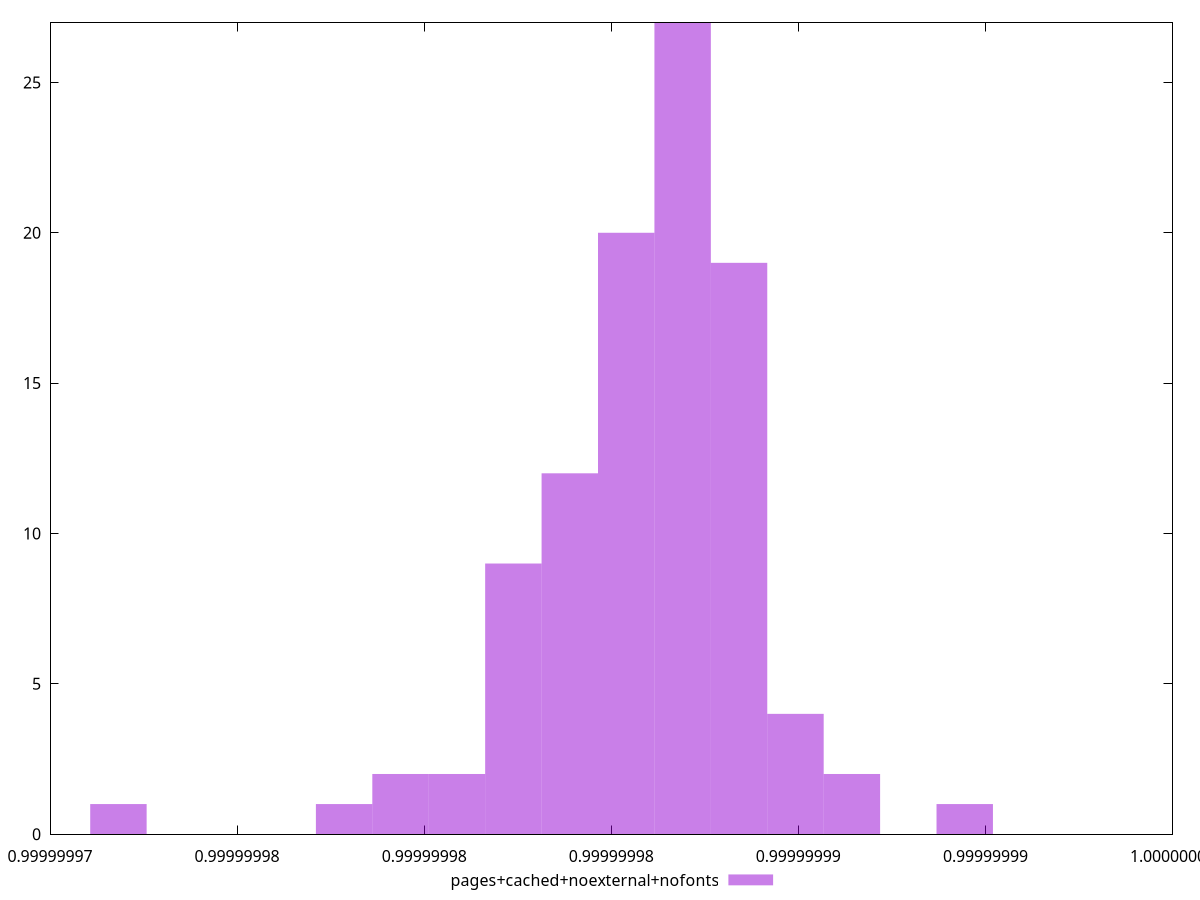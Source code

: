 $_pagesCachedNoexternalNofonts <<EOF
0.9999999838919471 12
0.9999999869077594 27
0.9999999853998532 20
0.9999999823840411 9
0.9999999884156654 19
0.9999999944472898 1
0.9999999899235715 4
0.9999999793682288 2
0.9999999914314777 2
0.999999980876135 2
0.9999999778603227 1
0.9999999718286984 1
EOF
set key outside below
set terminal pngcairo
set output "report_00004_2020-11-02T20-21-41.718Z/bootup-time/pages+cached+noexternal+nofonts//hist.png"
set yrange [0:27]
set boxwidth 1.507906100176394e-9
set style fill transparent solid 0.5 noborder
plot $_pagesCachedNoexternalNofonts title "pages+cached+noexternal+nofonts" with boxes ,